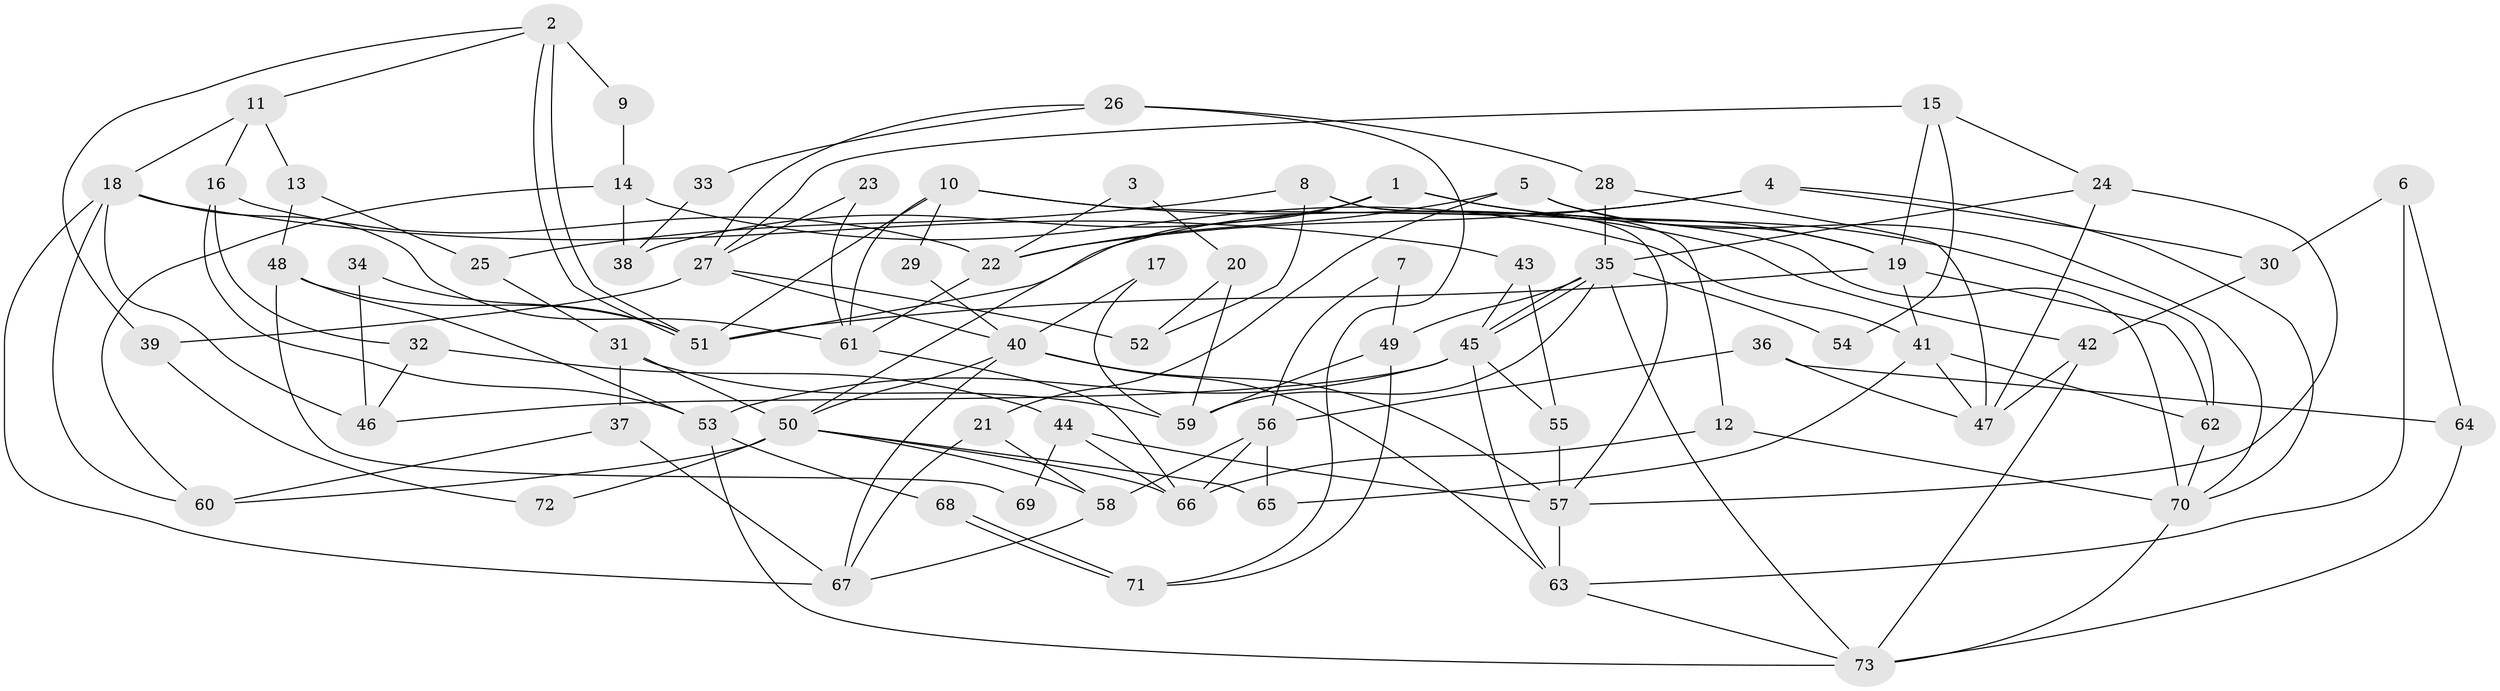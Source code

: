 // Generated by graph-tools (version 1.1) at 2025/11/02/27/25 16:11:24]
// undirected, 73 vertices, 146 edges
graph export_dot {
graph [start="1"]
  node [color=gray90,style=filled];
  1;
  2;
  3;
  4;
  5;
  6;
  7;
  8;
  9;
  10;
  11;
  12;
  13;
  14;
  15;
  16;
  17;
  18;
  19;
  20;
  21;
  22;
  23;
  24;
  25;
  26;
  27;
  28;
  29;
  30;
  31;
  32;
  33;
  34;
  35;
  36;
  37;
  38;
  39;
  40;
  41;
  42;
  43;
  44;
  45;
  46;
  47;
  48;
  49;
  50;
  51;
  52;
  53;
  54;
  55;
  56;
  57;
  58;
  59;
  60;
  61;
  62;
  63;
  64;
  65;
  66;
  67;
  68;
  69;
  70;
  71;
  72;
  73;
  1 -- 62;
  1 -- 50;
  1 -- 19;
  1 -- 38;
  2 -- 51;
  2 -- 51;
  2 -- 11;
  2 -- 9;
  2 -- 39;
  3 -- 20;
  3 -- 22;
  4 -- 51;
  4 -- 22;
  4 -- 30;
  4 -- 70;
  5 -- 19;
  5 -- 70;
  5 -- 21;
  5 -- 22;
  6 -- 30;
  6 -- 63;
  6 -- 64;
  7 -- 56;
  7 -- 49;
  8 -- 57;
  8 -- 12;
  8 -- 25;
  8 -- 52;
  9 -- 14;
  10 -- 51;
  10 -- 70;
  10 -- 29;
  10 -- 42;
  10 -- 61;
  11 -- 16;
  11 -- 13;
  11 -- 18;
  12 -- 66;
  12 -- 70;
  13 -- 25;
  13 -- 48;
  14 -- 60;
  14 -- 41;
  14 -- 38;
  15 -- 24;
  15 -- 19;
  15 -- 27;
  15 -- 54;
  16 -- 53;
  16 -- 22;
  16 -- 32;
  17 -- 59;
  17 -- 40;
  18 -- 61;
  18 -- 43;
  18 -- 46;
  18 -- 60;
  18 -- 67;
  19 -- 41;
  19 -- 51;
  19 -- 62;
  20 -- 52;
  20 -- 59;
  21 -- 67;
  21 -- 58;
  22 -- 61;
  23 -- 27;
  23 -- 61;
  24 -- 57;
  24 -- 47;
  24 -- 35;
  25 -- 31;
  26 -- 71;
  26 -- 27;
  26 -- 28;
  26 -- 33;
  27 -- 40;
  27 -- 39;
  27 -- 52;
  28 -- 35;
  28 -- 47;
  29 -- 40;
  30 -- 42;
  31 -- 37;
  31 -- 50;
  31 -- 59;
  32 -- 46;
  32 -- 44;
  33 -- 38;
  34 -- 46;
  34 -- 51;
  35 -- 45;
  35 -- 45;
  35 -- 49;
  35 -- 54;
  35 -- 59;
  35 -- 73;
  36 -- 47;
  36 -- 64;
  36 -- 56;
  37 -- 60;
  37 -- 67;
  39 -- 72;
  40 -- 63;
  40 -- 67;
  40 -- 50;
  40 -- 57;
  41 -- 65;
  41 -- 47;
  41 -- 62;
  42 -- 73;
  42 -- 47;
  43 -- 45;
  43 -- 55;
  44 -- 57;
  44 -- 66;
  44 -- 69;
  45 -- 55;
  45 -- 46;
  45 -- 53;
  45 -- 63;
  48 -- 53;
  48 -- 51;
  48 -- 69;
  49 -- 59;
  49 -- 71;
  50 -- 58;
  50 -- 60;
  50 -- 65;
  50 -- 66;
  50 -- 72;
  53 -- 73;
  53 -- 68;
  55 -- 57;
  56 -- 66;
  56 -- 58;
  56 -- 65;
  57 -- 63;
  58 -- 67;
  61 -- 66;
  62 -- 70;
  63 -- 73;
  64 -- 73;
  68 -- 71;
  68 -- 71;
  70 -- 73;
}
